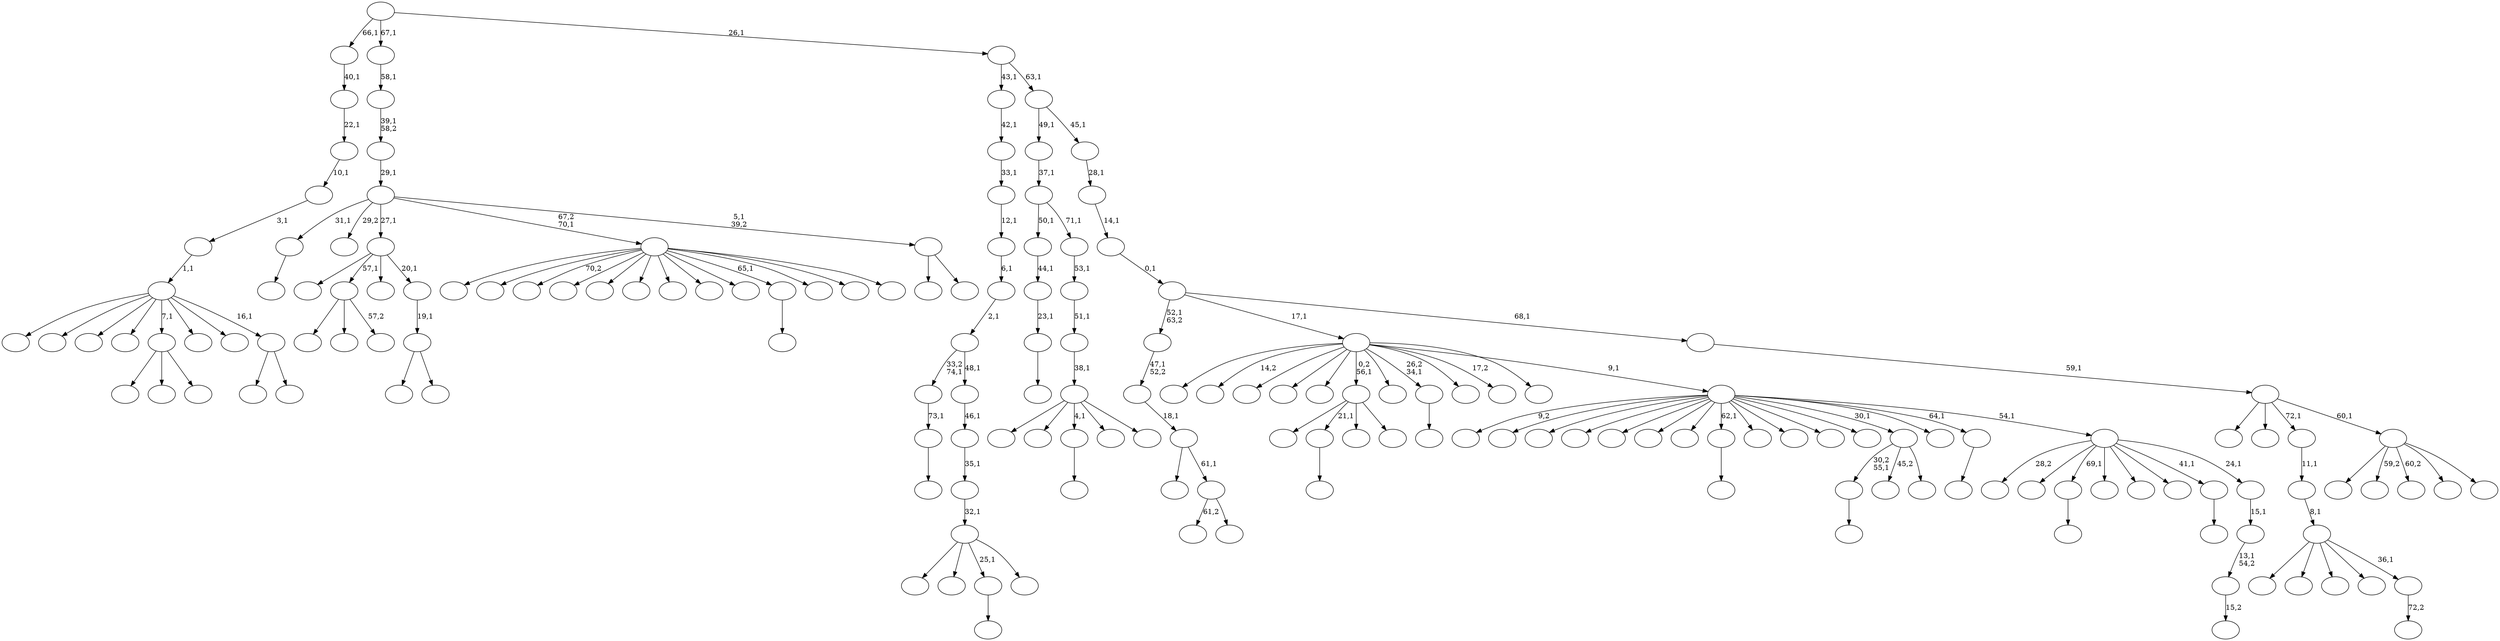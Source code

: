 digraph T {
	175 [label=""]
	174 [label=""]
	173 [label=""]
	172 [label=""]
	171 [label=""]
	170 [label=""]
	169 [label=""]
	168 [label=""]
	167 [label=""]
	166 [label=""]
	165 [label=""]
	164 [label=""]
	163 [label=""]
	162 [label=""]
	161 [label=""]
	160 [label=""]
	159 [label=""]
	158 [label=""]
	157 [label=""]
	156 [label=""]
	155 [label=""]
	154 [label=""]
	153 [label=""]
	152 [label=""]
	151 [label=""]
	150 [label=""]
	149 [label=""]
	148 [label=""]
	147 [label=""]
	146 [label=""]
	145 [label=""]
	144 [label=""]
	143 [label=""]
	142 [label=""]
	141 [label=""]
	140 [label=""]
	139 [label=""]
	138 [label=""]
	137 [label=""]
	136 [label=""]
	135 [label=""]
	134 [label=""]
	133 [label=""]
	132 [label=""]
	131 [label=""]
	130 [label=""]
	129 [label=""]
	128 [label=""]
	127 [label=""]
	126 [label=""]
	125 [label=""]
	124 [label=""]
	123 [label=""]
	122 [label=""]
	121 [label=""]
	120 [label=""]
	119 [label=""]
	118 [label=""]
	117 [label=""]
	116 [label=""]
	115 [label=""]
	114 [label=""]
	113 [label=""]
	112 [label=""]
	111 [label=""]
	110 [label=""]
	109 [label=""]
	108 [label=""]
	107 [label=""]
	106 [label=""]
	105 [label=""]
	104 [label=""]
	103 [label=""]
	102 [label=""]
	101 [label=""]
	100 [label=""]
	99 [label=""]
	98 [label=""]
	97 [label=""]
	96 [label=""]
	95 [label=""]
	94 [label=""]
	93 [label=""]
	92 [label=""]
	91 [label=""]
	90 [label=""]
	89 [label=""]
	88 [label=""]
	87 [label=""]
	86 [label=""]
	85 [label=""]
	84 [label=""]
	83 [label=""]
	82 [label=""]
	81 [label=""]
	80 [label=""]
	79 [label=""]
	78 [label=""]
	77 [label=""]
	76 [label=""]
	75 [label=""]
	74 [label=""]
	73 [label=""]
	72 [label=""]
	71 [label=""]
	70 [label=""]
	69 [label=""]
	68 [label=""]
	67 [label=""]
	66 [label=""]
	65 [label=""]
	64 [label=""]
	63 [label=""]
	62 [label=""]
	61 [label=""]
	60 [label=""]
	59 [label=""]
	58 [label=""]
	57 [label=""]
	56 [label=""]
	55 [label=""]
	54 [label=""]
	53 [label=""]
	52 [label=""]
	51 [label=""]
	50 [label=""]
	49 [label=""]
	48 [label=""]
	47 [label=""]
	46 [label=""]
	45 [label=""]
	44 [label=""]
	43 [label=""]
	42 [label=""]
	41 [label=""]
	40 [label=""]
	39 [label=""]
	38 [label=""]
	37 [label=""]
	36 [label=""]
	35 [label=""]
	34 [label=""]
	33 [label=""]
	32 [label=""]
	31 [label=""]
	30 [label=""]
	29 [label=""]
	28 [label=""]
	27 [label=""]
	26 [label=""]
	25 [label=""]
	24 [label=""]
	23 [label=""]
	22 [label=""]
	21 [label=""]
	20 [label=""]
	19 [label=""]
	18 [label=""]
	17 [label=""]
	16 [label=""]
	15 [label=""]
	14 [label=""]
	13 [label=""]
	12 [label=""]
	11 [label=""]
	10 [label=""]
	9 [label=""]
	8 [label=""]
	7 [label=""]
	6 [label=""]
	5 [label=""]
	4 [label=""]
	3 [label=""]
	2 [label=""]
	1 [label=""]
	0 [label=""]
	171 -> 172 [label=""]
	163 -> 164 [label=""]
	159 -> 160 [label=""]
	149 -> 150 [label=""]
	148 -> 149 [label="23,1"]
	147 -> 148 [label="44,1"]
	127 -> 128 [label=""]
	125 -> 126 [label=""]
	123 -> 124 [label=""]
	119 -> 120 [label=""]
	112 -> 113 [label=""]
	111 -> 112 [label="73,1"]
	104 -> 173 [label=""]
	104 -> 151 [label=""]
	104 -> 105 [label=""]
	100 -> 152 [label=""]
	100 -> 138 [label=""]
	100 -> 101 [label="57,2"]
	98 -> 99 [label=""]
	96 -> 170 [label=""]
	96 -> 159 [label="21,1"]
	96 -> 157 [label=""]
	96 -> 97 [label=""]
	86 -> 87 [label=""]
	84 -> 146 [label=""]
	84 -> 144 [label=""]
	84 -> 125 [label="25,1"]
	84 -> 85 [label=""]
	83 -> 84 [label="32,1"]
	82 -> 83 [label="35,1"]
	81 -> 82 [label="46,1"]
	80 -> 111 [label="33,2\n74,1"]
	80 -> 81 [label="48,1"]
	79 -> 80 [label="2,1"]
	78 -> 79 [label="6,1"]
	77 -> 78 [label="12,1"]
	76 -> 77 [label="33,1"]
	75 -> 76 [label="42,1"]
	69 -> 110 [label=""]
	69 -> 70 [label=""]
	68 -> 69 [label="19,1"]
	67 -> 109 [label=""]
	67 -> 100 [label="57,1"]
	67 -> 88 [label=""]
	67 -> 68 [label="20,1"]
	60 -> 143 [label="61,2"]
	60 -> 61 [label=""]
	59 -> 72 [label=""]
	59 -> 60 [label="61,1"]
	58 -> 59 [label="18,1"]
	57 -> 58 [label="47,1\n52,2"]
	55 -> 168 [label=""]
	55 -> 154 [label=""]
	55 -> 139 [label="70,2"]
	55 -> 136 [label=""]
	55 -> 131 [label=""]
	55 -> 122 [label=""]
	55 -> 117 [label=""]
	55 -> 106 [label=""]
	55 -> 103 [label=""]
	55 -> 98 [label="65,1"]
	55 -> 65 [label=""]
	55 -> 62 [label=""]
	55 -> 56 [label=""]
	53 -> 171 [label="30,2\n55,1"]
	53 -> 92 [label="45,2"]
	53 -> 54 [label=""]
	50 -> 51 [label="72,2"]
	49 -> 129 [label=""]
	49 -> 118 [label=""]
	49 -> 102 [label=""]
	49 -> 90 [label=""]
	49 -> 50 [label="36,1"]
	48 -> 49 [label="8,1"]
	47 -> 48 [label="11,1"]
	43 -> 44 [label=""]
	39 -> 40 [label=""]
	37 -> 38 [label="15,2"]
	36 -> 37 [label="13,1\n54,2"]
	35 -> 36 [label="15,1"]
	34 -> 141 [label="28,2"]
	34 -> 140 [label=""]
	34 -> 123 [label="69,1"]
	34 -> 91 [label=""]
	34 -> 66 [label=""]
	34 -> 42 [label=""]
	34 -> 39 [label="41,1"]
	34 -> 35 [label="24,1"]
	33 -> 166 [label="9,2"]
	33 -> 165 [label=""]
	33 -> 162 [label=""]
	33 -> 155 [label=""]
	33 -> 142 [label=""]
	33 -> 135 [label=""]
	33 -> 132 [label=""]
	33 -> 127 [label="62,1"]
	33 -> 121 [label=""]
	33 -> 116 [label=""]
	33 -> 89 [label=""]
	33 -> 64 [label=""]
	33 -> 53 [label="30,1"]
	33 -> 45 [label=""]
	33 -> 43 [label="64,1"]
	33 -> 34 [label="54,1"]
	32 -> 175 [label=""]
	32 -> 169 [label="14,2"]
	32 -> 161 [label=""]
	32 -> 153 [label=""]
	32 -> 114 [label=""]
	32 -> 96 [label="0,2\n56,1"]
	32 -> 94 [label=""]
	32 -> 86 [label="26,2\n34,1"]
	32 -> 73 [label=""]
	32 -> 52 [label="17,2"]
	32 -> 46 [label=""]
	32 -> 33 [label="9,1"]
	30 -> 145 [label=""]
	30 -> 130 [label=""]
	30 -> 119 [label="4,1"]
	30 -> 95 [label=""]
	30 -> 31 [label=""]
	29 -> 30 [label="38,1"]
	28 -> 29 [label="51,1"]
	27 -> 28 [label="53,1"]
	26 -> 147 [label="50,1"]
	26 -> 27 [label="71,1"]
	25 -> 26 [label="37,1"]
	23 -> 108 [label=""]
	23 -> 24 [label=""]
	22 -> 158 [label=""]
	22 -> 156 [label=""]
	22 -> 133 [label=""]
	22 -> 107 [label=""]
	22 -> 104 [label="7,1"]
	22 -> 71 [label=""]
	22 -> 41 [label=""]
	22 -> 23 [label="16,1"]
	21 -> 22 [label="1,1"]
	20 -> 21 [label="3,1"]
	19 -> 20 [label="10,1"]
	18 -> 19 [label="22,1"]
	17 -> 18 [label="40,1"]
	15 -> 134 [label=""]
	15 -> 16 [label=""]
	14 -> 163 [label="31,1"]
	14 -> 115 [label="29,2"]
	14 -> 67 [label="27,1"]
	14 -> 55 [label="67,2\n70,1"]
	14 -> 15 [label="5,1\n39,2"]
	13 -> 14 [label="29,1"]
	12 -> 13 [label="39,1\n58,2"]
	11 -> 12 [label="58,1"]
	9 -> 174 [label=""]
	9 -> 167 [label="59,2"]
	9 -> 137 [label="60,2"]
	9 -> 93 [label=""]
	9 -> 10 [label=""]
	8 -> 74 [label=""]
	8 -> 63 [label=""]
	8 -> 47 [label="72,1"]
	8 -> 9 [label="60,1"]
	7 -> 8 [label="59,1"]
	6 -> 57 [label="52,1\n63,2"]
	6 -> 32 [label="17,1"]
	6 -> 7 [label="68,1"]
	5 -> 6 [label="0,1"]
	4 -> 5 [label="14,1"]
	3 -> 4 [label="28,1"]
	2 -> 25 [label="49,1"]
	2 -> 3 [label="45,1"]
	1 -> 75 [label="43,1"]
	1 -> 2 [label="63,1"]
	0 -> 17 [label="66,1"]
	0 -> 11 [label="67,1"]
	0 -> 1 [label="26,1"]
}
